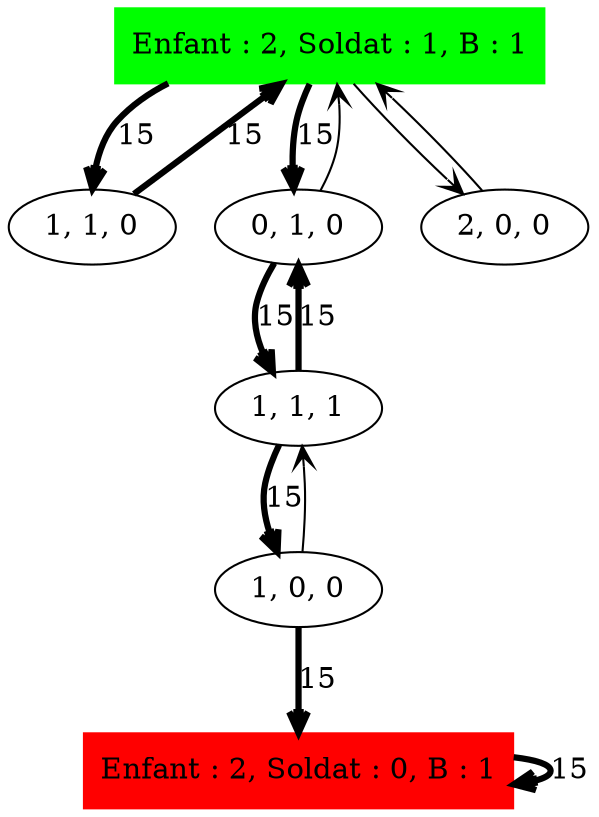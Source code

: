 digraph Soldat_Sol_ {
	initial [label="Enfant : 2, Soldat : 1, B : 1" color=green shape=box style=filled]
	final [label="Enfant : 2, Soldat : 0, B : 1" color=red shape=box style=filled]
	initial -> "1, 1, 0" [label=15 arrowhead=open penwidth=3]
	initial -> "0, 1, 0" [label=15 arrowhead=open penwidth=3]
	initial -> "2, 0, 0" [arrowhead=open]
	"2, 0, 0" -> initial [arrowhead=open]
	"0, 1, 0" -> "1, 1, 1" [label=15 arrowhead=open penwidth=3]
	"0, 1, 0" -> initial [arrowhead=open]
	"1, 1, 1" -> "0, 1, 0" [label=15 arrowhead=open penwidth=3]
	"1, 1, 1" -> "1, 0, 0" [label=15 arrowhead=open penwidth=3]
	"1, 0, 0" -> final [label=15 arrowhead=open penwidth=3]
	"1, 0, 0" -> "1, 1, 1" [arrowhead=open]
	final -> final [label=15 arrowhead=open penwidth=3]
	"1, 1, 0" -> initial [label=15 arrowhead=open penwidth=3]
}
